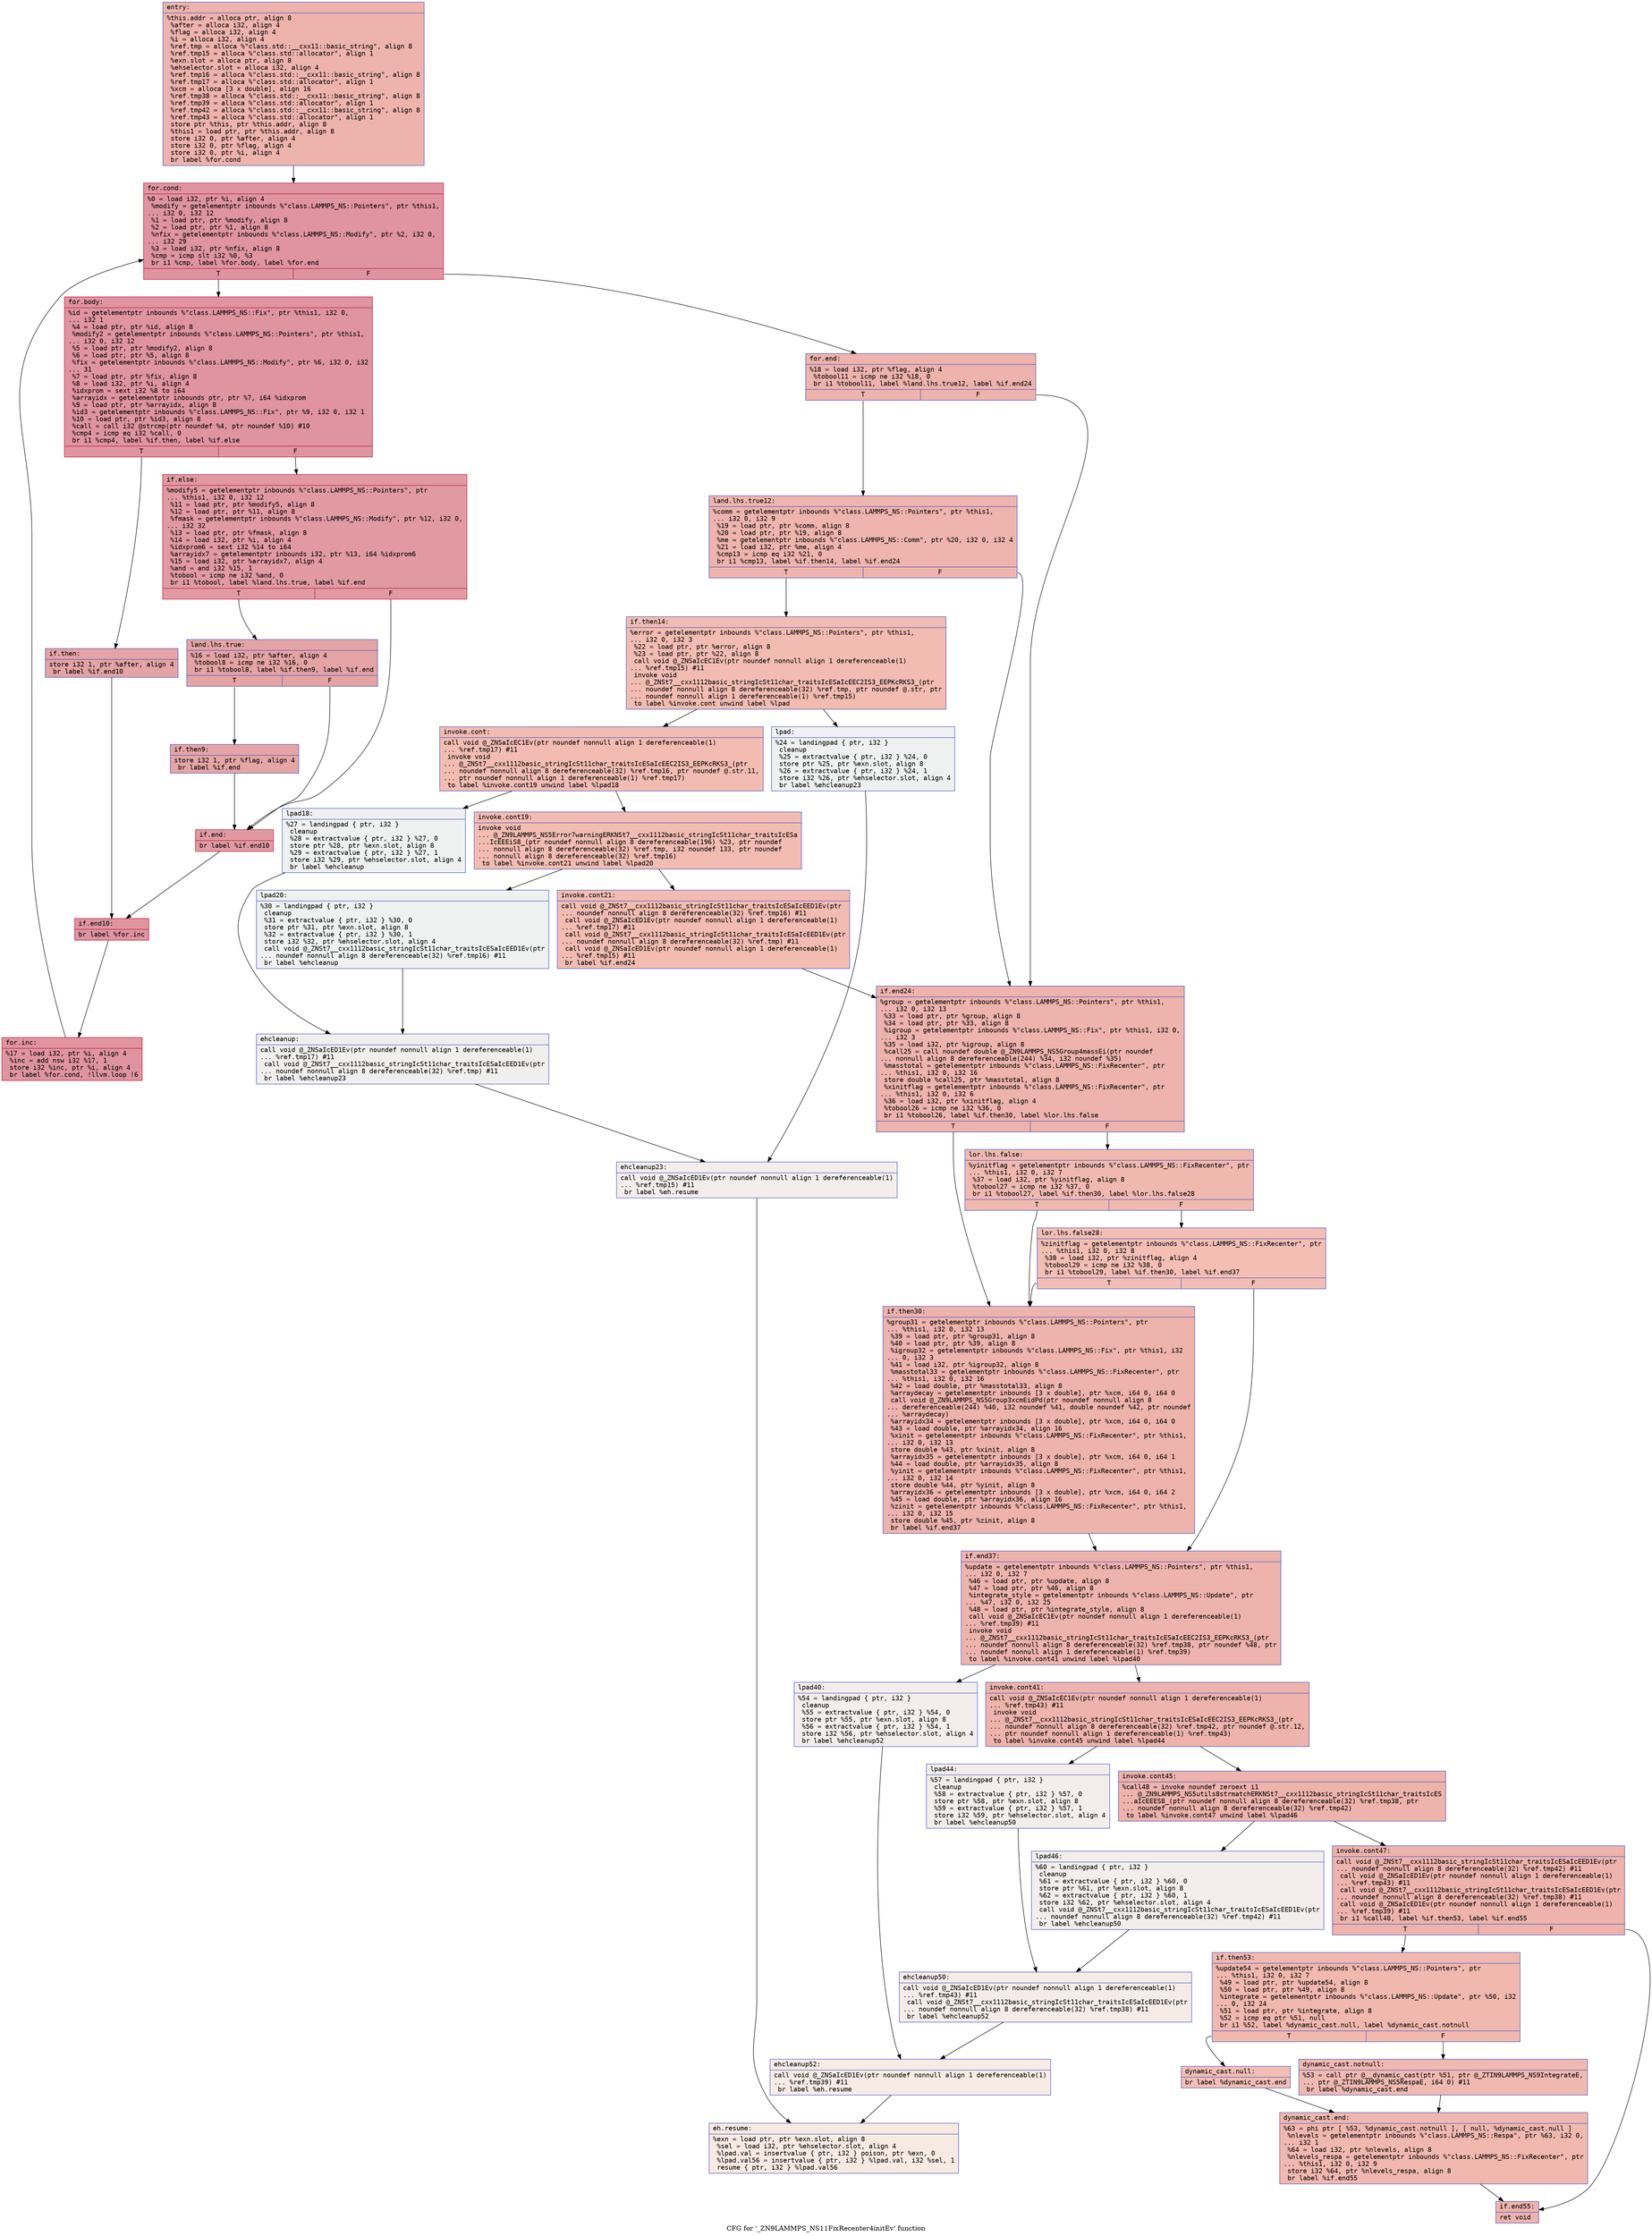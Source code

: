 digraph "CFG for '_ZN9LAMMPS_NS11FixRecenter4initEv' function" {
	label="CFG for '_ZN9LAMMPS_NS11FixRecenter4initEv' function";

	Node0x55b0daa9b350 [shape=record,color="#3d50c3ff", style=filled, fillcolor="#d6524470" fontname="Courier",label="{entry:\l|  %this.addr = alloca ptr, align 8\l  %after = alloca i32, align 4\l  %flag = alloca i32, align 4\l  %i = alloca i32, align 4\l  %ref.tmp = alloca %\"class.std::__cxx11::basic_string\", align 8\l  %ref.tmp15 = alloca %\"class.std::allocator\", align 1\l  %exn.slot = alloca ptr, align 8\l  %ehselector.slot = alloca i32, align 4\l  %ref.tmp16 = alloca %\"class.std::__cxx11::basic_string\", align 8\l  %ref.tmp17 = alloca %\"class.std::allocator\", align 1\l  %xcm = alloca [3 x double], align 16\l  %ref.tmp38 = alloca %\"class.std::__cxx11::basic_string\", align 8\l  %ref.tmp39 = alloca %\"class.std::allocator\", align 1\l  %ref.tmp42 = alloca %\"class.std::__cxx11::basic_string\", align 8\l  %ref.tmp43 = alloca %\"class.std::allocator\", align 1\l  store ptr %this, ptr %this.addr, align 8\l  %this1 = load ptr, ptr %this.addr, align 8\l  store i32 0, ptr %after, align 4\l  store i32 0, ptr %flag, align 4\l  store i32 0, ptr %i, align 4\l  br label %for.cond\l}"];
	Node0x55b0daa9b350 -> Node0x55b0daa9bfe0[tooltip="entry -> for.cond\nProbability 100.00%" ];
	Node0x55b0daa9bfe0 [shape=record,color="#b70d28ff", style=filled, fillcolor="#b70d2870" fontname="Courier",label="{for.cond:\l|  %0 = load i32, ptr %i, align 4\l  %modify = getelementptr inbounds %\"class.LAMMPS_NS::Pointers\", ptr %this1,\l... i32 0, i32 12\l  %1 = load ptr, ptr %modify, align 8\l  %2 = load ptr, ptr %1, align 8\l  %nfix = getelementptr inbounds %\"class.LAMMPS_NS::Modify\", ptr %2, i32 0,\l... i32 29\l  %3 = load i32, ptr %nfix, align 8\l  %cmp = icmp slt i32 %0, %3\l  br i1 %cmp, label %for.body, label %for.end\l|{<s0>T|<s1>F}}"];
	Node0x55b0daa9bfe0:s0 -> Node0x55b0daa9c940[tooltip="for.cond -> for.body\nProbability 96.88%" ];
	Node0x55b0daa9bfe0:s1 -> Node0x55b0daa9c9c0[tooltip="for.cond -> for.end\nProbability 3.12%" ];
	Node0x55b0daa9c940 [shape=record,color="#b70d28ff", style=filled, fillcolor="#b70d2870" fontname="Courier",label="{for.body:\l|  %id = getelementptr inbounds %\"class.LAMMPS_NS::Fix\", ptr %this1, i32 0,\l... i32 1\l  %4 = load ptr, ptr %id, align 8\l  %modify2 = getelementptr inbounds %\"class.LAMMPS_NS::Pointers\", ptr %this1,\l... i32 0, i32 12\l  %5 = load ptr, ptr %modify2, align 8\l  %6 = load ptr, ptr %5, align 8\l  %fix = getelementptr inbounds %\"class.LAMMPS_NS::Modify\", ptr %6, i32 0, i32\l... 31\l  %7 = load ptr, ptr %fix, align 8\l  %8 = load i32, ptr %i, align 4\l  %idxprom = sext i32 %8 to i64\l  %arrayidx = getelementptr inbounds ptr, ptr %7, i64 %idxprom\l  %9 = load ptr, ptr %arrayidx, align 8\l  %id3 = getelementptr inbounds %\"class.LAMMPS_NS::Fix\", ptr %9, i32 0, i32 1\l  %10 = load ptr, ptr %id3, align 8\l  %call = call i32 @strcmp(ptr noundef %4, ptr noundef %10) #10\l  %cmp4 = icmp eq i32 %call, 0\l  br i1 %cmp4, label %if.then, label %if.else\l|{<s0>T|<s1>F}}"];
	Node0x55b0daa9c940:s0 -> Node0x55b0daa9d6e0[tooltip="for.body -> if.then\nProbability 37.50%" ];
	Node0x55b0daa9c940:s1 -> Node0x55b0daa9d750[tooltip="for.body -> if.else\nProbability 62.50%" ];
	Node0x55b0daa9d6e0 [shape=record,color="#3d50c3ff", style=filled, fillcolor="#c32e3170" fontname="Courier",label="{if.then:\l|  store i32 1, ptr %after, align 4\l  br label %if.end10\l}"];
	Node0x55b0daa9d6e0 -> Node0x55b0daa9d910[tooltip="if.then -> if.end10\nProbability 100.00%" ];
	Node0x55b0daa9d750 [shape=record,color="#b70d28ff", style=filled, fillcolor="#bb1b2c70" fontname="Courier",label="{if.else:\l|  %modify5 = getelementptr inbounds %\"class.LAMMPS_NS::Pointers\", ptr\l... %this1, i32 0, i32 12\l  %11 = load ptr, ptr %modify5, align 8\l  %12 = load ptr, ptr %11, align 8\l  %fmask = getelementptr inbounds %\"class.LAMMPS_NS::Modify\", ptr %12, i32 0,\l... i32 32\l  %13 = load ptr, ptr %fmask, align 8\l  %14 = load i32, ptr %i, align 4\l  %idxprom6 = sext i32 %14 to i64\l  %arrayidx7 = getelementptr inbounds i32, ptr %13, i64 %idxprom6\l  %15 = load i32, ptr %arrayidx7, align 4\l  %and = and i32 %15, 1\l  %tobool = icmp ne i32 %and, 0\l  br i1 %tobool, label %land.lhs.true, label %if.end\l|{<s0>T|<s1>F}}"];
	Node0x55b0daa9d750:s0 -> Node0x55b0daa9e140[tooltip="if.else -> land.lhs.true\nProbability 50.00%" ];
	Node0x55b0daa9d750:s1 -> Node0x55b0daa9e1c0[tooltip="if.else -> if.end\nProbability 50.00%" ];
	Node0x55b0daa9e140 [shape=record,color="#3d50c3ff", style=filled, fillcolor="#c32e3170" fontname="Courier",label="{land.lhs.true:\l|  %16 = load i32, ptr %after, align 4\l  %tobool8 = icmp ne i32 %16, 0\l  br i1 %tobool8, label %if.then9, label %if.end\l|{<s0>T|<s1>F}}"];
	Node0x55b0daa9e140:s0 -> Node0x55b0daa9e410[tooltip="land.lhs.true -> if.then9\nProbability 62.50%" ];
	Node0x55b0daa9e140:s1 -> Node0x55b0daa9e1c0[tooltip="land.lhs.true -> if.end\nProbability 37.50%" ];
	Node0x55b0daa9e410 [shape=record,color="#3d50c3ff", style=filled, fillcolor="#c5333470" fontname="Courier",label="{if.then9:\l|  store i32 1, ptr %flag, align 4\l  br label %if.end\l}"];
	Node0x55b0daa9e410 -> Node0x55b0daa9e1c0[tooltip="if.then9 -> if.end\nProbability 100.00%" ];
	Node0x55b0daa9e1c0 [shape=record,color="#b70d28ff", style=filled, fillcolor="#bb1b2c70" fontname="Courier",label="{if.end:\l|  br label %if.end10\l}"];
	Node0x55b0daa9e1c0 -> Node0x55b0daa9d910[tooltip="if.end -> if.end10\nProbability 100.00%" ];
	Node0x55b0daa9d910 [shape=record,color="#b70d28ff", style=filled, fillcolor="#b70d2870" fontname="Courier",label="{if.end10:\l|  br label %for.inc\l}"];
	Node0x55b0daa9d910 -> Node0x55b0daa9e6c0[tooltip="if.end10 -> for.inc\nProbability 100.00%" ];
	Node0x55b0daa9e6c0 [shape=record,color="#b70d28ff", style=filled, fillcolor="#b70d2870" fontname="Courier",label="{for.inc:\l|  %17 = load i32, ptr %i, align 4\l  %inc = add nsw i32 %17, 1\l  store i32 %inc, ptr %i, align 4\l  br label %for.cond, !llvm.loop !6\l}"];
	Node0x55b0daa9e6c0 -> Node0x55b0daa9bfe0[tooltip="for.inc -> for.cond\nProbability 100.00%" ];
	Node0x55b0daa9c9c0 [shape=record,color="#3d50c3ff", style=filled, fillcolor="#d6524470" fontname="Courier",label="{for.end:\l|  %18 = load i32, ptr %flag, align 4\l  %tobool11 = icmp ne i32 %18, 0\l  br i1 %tobool11, label %land.lhs.true12, label %if.end24\l|{<s0>T|<s1>F}}"];
	Node0x55b0daa9c9c0:s0 -> Node0x55b0daa89f00[tooltip="for.end -> land.lhs.true12\nProbability 62.50%" ];
	Node0x55b0daa9c9c0:s1 -> Node0x55b0daa8a5a0[tooltip="for.end -> if.end24\nProbability 37.50%" ];
	Node0x55b0daa89f00 [shape=record,color="#3d50c3ff", style=filled, fillcolor="#d8564670" fontname="Courier",label="{land.lhs.true12:\l|  %comm = getelementptr inbounds %\"class.LAMMPS_NS::Pointers\", ptr %this1,\l... i32 0, i32 9\l  %19 = load ptr, ptr %comm, align 8\l  %20 = load ptr, ptr %19, align 8\l  %me = getelementptr inbounds %\"class.LAMMPS_NS::Comm\", ptr %20, i32 0, i32 4\l  %21 = load i32, ptr %me, align 4\l  %cmp13 = icmp eq i32 %21, 0\l  br i1 %cmp13, label %if.then14, label %if.end24\l|{<s0>T|<s1>F}}"];
	Node0x55b0daa89f00:s0 -> Node0x55b0daa8aaf0[tooltip="land.lhs.true12 -> if.then14\nProbability 37.50%" ];
	Node0x55b0daa89f00:s1 -> Node0x55b0daa8a5a0[tooltip="land.lhs.true12 -> if.end24\nProbability 62.50%" ];
	Node0x55b0daa8aaf0 [shape=record,color="#3d50c3ff", style=filled, fillcolor="#e1675170" fontname="Courier",label="{if.then14:\l|  %error = getelementptr inbounds %\"class.LAMMPS_NS::Pointers\", ptr %this1,\l... i32 0, i32 3\l  %22 = load ptr, ptr %error, align 8\l  %23 = load ptr, ptr %22, align 8\l  call void @_ZNSaIcEC1Ev(ptr noundef nonnull align 1 dereferenceable(1)\l... %ref.tmp15) #11\l  invoke void\l... @_ZNSt7__cxx1112basic_stringIcSt11char_traitsIcESaIcEEC2IS3_EEPKcRKS3_(ptr\l... noundef nonnull align 8 dereferenceable(32) %ref.tmp, ptr noundef @.str, ptr\l... noundef nonnull align 1 dereferenceable(1) %ref.tmp15)\l          to label %invoke.cont unwind label %lpad\l}"];
	Node0x55b0daa8aaf0 -> Node0x55b0daa8af80[tooltip="if.then14 -> invoke.cont\nProbability 100.00%" ];
	Node0x55b0daa8aaf0 -> Node0x55b0daa8b000[tooltip="if.then14 -> lpad\nProbability 0.00%" ];
	Node0x55b0daa8af80 [shape=record,color="#3d50c3ff", style=filled, fillcolor="#e1675170" fontname="Courier",label="{invoke.cont:\l|  call void @_ZNSaIcEC1Ev(ptr noundef nonnull align 1 dereferenceable(1)\l... %ref.tmp17) #11\l  invoke void\l... @_ZNSt7__cxx1112basic_stringIcSt11char_traitsIcESaIcEEC2IS3_EEPKcRKS3_(ptr\l... noundef nonnull align 8 dereferenceable(32) %ref.tmp16, ptr noundef @.str.11,\l... ptr noundef nonnull align 1 dereferenceable(1) %ref.tmp17)\l          to label %invoke.cont19 unwind label %lpad18\l}"];
	Node0x55b0daa8af80 -> Node0x55b0daa8b320[tooltip="invoke.cont -> invoke.cont19\nProbability 100.00%" ];
	Node0x55b0daa8af80 -> Node0x55b0daa8b370[tooltip="invoke.cont -> lpad18\nProbability 0.00%" ];
	Node0x55b0daa8b320 [shape=record,color="#3d50c3ff", style=filled, fillcolor="#e1675170" fontname="Courier",label="{invoke.cont19:\l|  invoke void\l... @_ZN9LAMMPS_NS5Error7warningERKNSt7__cxx1112basic_stringIcSt11char_traitsIcESa\l...IcEEEiS8_(ptr noundef nonnull align 8 dereferenceable(196) %23, ptr noundef\l... nonnull align 8 dereferenceable(32) %ref.tmp, i32 noundef 133, ptr noundef\l... nonnull align 8 dereferenceable(32) %ref.tmp16)\l          to label %invoke.cont21 unwind label %lpad20\l}"];
	Node0x55b0daa8b320 -> Node0x55b0daa8b2d0[tooltip="invoke.cont19 -> invoke.cont21\nProbability 100.00%" ];
	Node0x55b0daa8b320 -> Node0x55b0daa8b5d0[tooltip="invoke.cont19 -> lpad20\nProbability 0.00%" ];
	Node0x55b0daa8b2d0 [shape=record,color="#3d50c3ff", style=filled, fillcolor="#e1675170" fontname="Courier",label="{invoke.cont21:\l|  call void @_ZNSt7__cxx1112basic_stringIcSt11char_traitsIcESaIcEED1Ev(ptr\l... noundef nonnull align 8 dereferenceable(32) %ref.tmp16) #11\l  call void @_ZNSaIcED1Ev(ptr noundef nonnull align 1 dereferenceable(1)\l... %ref.tmp17) #11\l  call void @_ZNSt7__cxx1112basic_stringIcSt11char_traitsIcESaIcEED1Ev(ptr\l... noundef nonnull align 8 dereferenceable(32) %ref.tmp) #11\l  call void @_ZNSaIcED1Ev(ptr noundef nonnull align 1 dereferenceable(1)\l... %ref.tmp15) #11\l  br label %if.end24\l}"];
	Node0x55b0daa8b2d0 -> Node0x55b0daa8a5a0[tooltip="invoke.cont21 -> if.end24\nProbability 100.00%" ];
	Node0x55b0daa8b000 [shape=record,color="#3d50c3ff", style=filled, fillcolor="#dbdcde70" fontname="Courier",label="{lpad:\l|  %24 = landingpad \{ ptr, i32 \}\l          cleanup\l  %25 = extractvalue \{ ptr, i32 \} %24, 0\l  store ptr %25, ptr %exn.slot, align 8\l  %26 = extractvalue \{ ptr, i32 \} %24, 1\l  store i32 %26, ptr %ehselector.slot, align 4\l  br label %ehcleanup23\l}"];
	Node0x55b0daa8b000 -> Node0x55b0daaa2d70[tooltip="lpad -> ehcleanup23\nProbability 100.00%" ];
	Node0x55b0daa8b370 [shape=record,color="#3d50c3ff", style=filled, fillcolor="#dbdcde70" fontname="Courier",label="{lpad18:\l|  %27 = landingpad \{ ptr, i32 \}\l          cleanup\l  %28 = extractvalue \{ ptr, i32 \} %27, 0\l  store ptr %28, ptr %exn.slot, align 8\l  %29 = extractvalue \{ ptr, i32 \} %27, 1\l  store i32 %29, ptr %ehselector.slot, align 4\l  br label %ehcleanup\l}"];
	Node0x55b0daa8b370 -> Node0x55b0daaa30b0[tooltip="lpad18 -> ehcleanup\nProbability 100.00%" ];
	Node0x55b0daa8b5d0 [shape=record,color="#3d50c3ff", style=filled, fillcolor="#dbdcde70" fontname="Courier",label="{lpad20:\l|  %30 = landingpad \{ ptr, i32 \}\l          cleanup\l  %31 = extractvalue \{ ptr, i32 \} %30, 0\l  store ptr %31, ptr %exn.slot, align 8\l  %32 = extractvalue \{ ptr, i32 \} %30, 1\l  store i32 %32, ptr %ehselector.slot, align 4\l  call void @_ZNSt7__cxx1112basic_stringIcSt11char_traitsIcESaIcEED1Ev(ptr\l... noundef nonnull align 8 dereferenceable(32) %ref.tmp16) #11\l  br label %ehcleanup\l}"];
	Node0x55b0daa8b5d0 -> Node0x55b0daaa30b0[tooltip="lpad20 -> ehcleanup\nProbability 100.00%" ];
	Node0x55b0daaa30b0 [shape=record,color="#3d50c3ff", style=filled, fillcolor="#e0dbd870" fontname="Courier",label="{ehcleanup:\l|  call void @_ZNSaIcED1Ev(ptr noundef nonnull align 1 dereferenceable(1)\l... %ref.tmp17) #11\l  call void @_ZNSt7__cxx1112basic_stringIcSt11char_traitsIcESaIcEED1Ev(ptr\l... noundef nonnull align 8 dereferenceable(32) %ref.tmp) #11\l  br label %ehcleanup23\l}"];
	Node0x55b0daaa30b0 -> Node0x55b0daaa2d70[tooltip="ehcleanup -> ehcleanup23\nProbability 100.00%" ];
	Node0x55b0daaa2d70 [shape=record,color="#3d50c3ff", style=filled, fillcolor="#e3d9d370" fontname="Courier",label="{ehcleanup23:\l|  call void @_ZNSaIcED1Ev(ptr noundef nonnull align 1 dereferenceable(1)\l... %ref.tmp15) #11\l  br label %eh.resume\l}"];
	Node0x55b0daaa2d70 -> Node0x55b0daaa3960[tooltip="ehcleanup23 -> eh.resume\nProbability 100.00%" ];
	Node0x55b0daa8a5a0 [shape=record,color="#3d50c3ff", style=filled, fillcolor="#d6524470" fontname="Courier",label="{if.end24:\l|  %group = getelementptr inbounds %\"class.LAMMPS_NS::Pointers\", ptr %this1,\l... i32 0, i32 13\l  %33 = load ptr, ptr %group, align 8\l  %34 = load ptr, ptr %33, align 8\l  %igroup = getelementptr inbounds %\"class.LAMMPS_NS::Fix\", ptr %this1, i32 0,\l... i32 3\l  %35 = load i32, ptr %igroup, align 8\l  %call25 = call noundef double @_ZN9LAMMPS_NS5Group4massEi(ptr noundef\l... nonnull align 8 dereferenceable(244) %34, i32 noundef %35)\l  %masstotal = getelementptr inbounds %\"class.LAMMPS_NS::FixRecenter\", ptr\l... %this1, i32 0, i32 16\l  store double %call25, ptr %masstotal, align 8\l  %xinitflag = getelementptr inbounds %\"class.LAMMPS_NS::FixRecenter\", ptr\l... %this1, i32 0, i32 6\l  %36 = load i32, ptr %xinitflag, align 4\l  %tobool26 = icmp ne i32 %36, 0\l  br i1 %tobool26, label %if.then30, label %lor.lhs.false\l|{<s0>T|<s1>F}}"];
	Node0x55b0daa8a5a0:s0 -> Node0x55b0daaa4330[tooltip="if.end24 -> if.then30\nProbability 62.50%" ];
	Node0x55b0daa8a5a0:s1 -> Node0x55b0daaa43b0[tooltip="if.end24 -> lor.lhs.false\nProbability 37.50%" ];
	Node0x55b0daaa43b0 [shape=record,color="#3d50c3ff", style=filled, fillcolor="#de614d70" fontname="Courier",label="{lor.lhs.false:\l|  %yinitflag = getelementptr inbounds %\"class.LAMMPS_NS::FixRecenter\", ptr\l... %this1, i32 0, i32 7\l  %37 = load i32, ptr %yinitflag, align 8\l  %tobool27 = icmp ne i32 %37, 0\l  br i1 %tobool27, label %if.then30, label %lor.lhs.false28\l|{<s0>T|<s1>F}}"];
	Node0x55b0daaa43b0:s0 -> Node0x55b0daaa4330[tooltip="lor.lhs.false -> if.then30\nProbability 62.50%" ];
	Node0x55b0daaa43b0:s1 -> Node0x55b0daaa4770[tooltip="lor.lhs.false -> lor.lhs.false28\nProbability 37.50%" ];
	Node0x55b0daaa4770 [shape=record,color="#3d50c3ff", style=filled, fillcolor="#e36c5570" fontname="Courier",label="{lor.lhs.false28:\l|  %zinitflag = getelementptr inbounds %\"class.LAMMPS_NS::FixRecenter\", ptr\l... %this1, i32 0, i32 8\l  %38 = load i32, ptr %zinitflag, align 4\l  %tobool29 = icmp ne i32 %38, 0\l  br i1 %tobool29, label %if.then30, label %if.end37\l|{<s0>T|<s1>F}}"];
	Node0x55b0daaa4770:s0 -> Node0x55b0daaa4330[tooltip="lor.lhs.false28 -> if.then30\nProbability 62.50%" ];
	Node0x55b0daaa4770:s1 -> Node0x55b0daaa4ad0[tooltip="lor.lhs.false28 -> if.end37\nProbability 37.50%" ];
	Node0x55b0daaa4330 [shape=record,color="#3d50c3ff", style=filled, fillcolor="#d6524470" fontname="Courier",label="{if.then30:\l|  %group31 = getelementptr inbounds %\"class.LAMMPS_NS::Pointers\", ptr\l... %this1, i32 0, i32 13\l  %39 = load ptr, ptr %group31, align 8\l  %40 = load ptr, ptr %39, align 8\l  %igroup32 = getelementptr inbounds %\"class.LAMMPS_NS::Fix\", ptr %this1, i32\l... 0, i32 3\l  %41 = load i32, ptr %igroup32, align 8\l  %masstotal33 = getelementptr inbounds %\"class.LAMMPS_NS::FixRecenter\", ptr\l... %this1, i32 0, i32 16\l  %42 = load double, ptr %masstotal33, align 8\l  %arraydecay = getelementptr inbounds [3 x double], ptr %xcm, i64 0, i64 0\l  call void @_ZN9LAMMPS_NS5Group3xcmEidPd(ptr noundef nonnull align 8\l... dereferenceable(244) %40, i32 noundef %41, double noundef %42, ptr noundef\l... %arraydecay)\l  %arrayidx34 = getelementptr inbounds [3 x double], ptr %xcm, i64 0, i64 0\l  %43 = load double, ptr %arrayidx34, align 16\l  %xinit = getelementptr inbounds %\"class.LAMMPS_NS::FixRecenter\", ptr %this1,\l... i32 0, i32 13\l  store double %43, ptr %xinit, align 8\l  %arrayidx35 = getelementptr inbounds [3 x double], ptr %xcm, i64 0, i64 1\l  %44 = load double, ptr %arrayidx35, align 8\l  %yinit = getelementptr inbounds %\"class.LAMMPS_NS::FixRecenter\", ptr %this1,\l... i32 0, i32 14\l  store double %44, ptr %yinit, align 8\l  %arrayidx36 = getelementptr inbounds [3 x double], ptr %xcm, i64 0, i64 2\l  %45 = load double, ptr %arrayidx36, align 16\l  %zinit = getelementptr inbounds %\"class.LAMMPS_NS::FixRecenter\", ptr %this1,\l... i32 0, i32 15\l  store double %45, ptr %zinit, align 8\l  br label %if.end37\l}"];
	Node0x55b0daaa4330 -> Node0x55b0daaa4ad0[tooltip="if.then30 -> if.end37\nProbability 100.00%" ];
	Node0x55b0daaa4ad0 [shape=record,color="#3d50c3ff", style=filled, fillcolor="#d6524470" fontname="Courier",label="{if.end37:\l|  %update = getelementptr inbounds %\"class.LAMMPS_NS::Pointers\", ptr %this1,\l... i32 0, i32 7\l  %46 = load ptr, ptr %update, align 8\l  %47 = load ptr, ptr %46, align 8\l  %integrate_style = getelementptr inbounds %\"class.LAMMPS_NS::Update\", ptr\l... %47, i32 0, i32 25\l  %48 = load ptr, ptr %integrate_style, align 8\l  call void @_ZNSaIcEC1Ev(ptr noundef nonnull align 1 dereferenceable(1)\l... %ref.tmp39) #11\l  invoke void\l... @_ZNSt7__cxx1112basic_stringIcSt11char_traitsIcESaIcEEC2IS3_EEPKcRKS3_(ptr\l... noundef nonnull align 8 dereferenceable(32) %ref.tmp38, ptr noundef %48, ptr\l... noundef nonnull align 1 dereferenceable(1) %ref.tmp39)\l          to label %invoke.cont41 unwind label %lpad40\l}"];
	Node0x55b0daaa4ad0 -> Node0x55b0daaa6a70[tooltip="if.end37 -> invoke.cont41\nProbability 100.00%" ];
	Node0x55b0daaa4ad0 -> Node0x55b0daaa6ac0[tooltip="if.end37 -> lpad40\nProbability 0.00%" ];
	Node0x55b0daaa6a70 [shape=record,color="#3d50c3ff", style=filled, fillcolor="#d6524470" fontname="Courier",label="{invoke.cont41:\l|  call void @_ZNSaIcEC1Ev(ptr noundef nonnull align 1 dereferenceable(1)\l... %ref.tmp43) #11\l  invoke void\l... @_ZNSt7__cxx1112basic_stringIcSt11char_traitsIcESaIcEEC2IS3_EEPKcRKS3_(ptr\l... noundef nonnull align 8 dereferenceable(32) %ref.tmp42, ptr noundef @.str.12,\l... ptr noundef nonnull align 1 dereferenceable(1) %ref.tmp43)\l          to label %invoke.cont45 unwind label %lpad44\l}"];
	Node0x55b0daaa6a70 -> Node0x55b0daaa6e40[tooltip="invoke.cont41 -> invoke.cont45\nProbability 100.00%" ];
	Node0x55b0daaa6a70 -> Node0x55b0daaa6e90[tooltip="invoke.cont41 -> lpad44\nProbability 0.00%" ];
	Node0x55b0daaa6e40 [shape=record,color="#3d50c3ff", style=filled, fillcolor="#d6524470" fontname="Courier",label="{invoke.cont45:\l|  %call48 = invoke noundef zeroext i1\l... @_ZN9LAMMPS_NS5utils8strmatchERKNSt7__cxx1112basic_stringIcSt11char_traitsIcES\l...aIcEEES8_(ptr noundef nonnull align 8 dereferenceable(32) %ref.tmp38, ptr\l... noundef nonnull align 8 dereferenceable(32) %ref.tmp42)\l          to label %invoke.cont47 unwind label %lpad46\l}"];
	Node0x55b0daaa6e40 -> Node0x55b0daaa6df0[tooltip="invoke.cont45 -> invoke.cont47\nProbability 100.00%" ];
	Node0x55b0daaa6e40 -> Node0x55b0daaa7180[tooltip="invoke.cont45 -> lpad46\nProbability 0.00%" ];
	Node0x55b0daaa6df0 [shape=record,color="#3d50c3ff", style=filled, fillcolor="#d6524470" fontname="Courier",label="{invoke.cont47:\l|  call void @_ZNSt7__cxx1112basic_stringIcSt11char_traitsIcESaIcEED1Ev(ptr\l... noundef nonnull align 8 dereferenceable(32) %ref.tmp42) #11\l  call void @_ZNSaIcED1Ev(ptr noundef nonnull align 1 dereferenceable(1)\l... %ref.tmp43) #11\l  call void @_ZNSt7__cxx1112basic_stringIcSt11char_traitsIcESaIcEED1Ev(ptr\l... noundef nonnull align 8 dereferenceable(32) %ref.tmp38) #11\l  call void @_ZNSaIcED1Ev(ptr noundef nonnull align 1 dereferenceable(1)\l... %ref.tmp39) #11\l  br i1 %call48, label %if.then53, label %if.end55\l|{<s0>T|<s1>F}}"];
	Node0x55b0daaa6df0:s0 -> Node0x55b0daa8a3c0[tooltip="invoke.cont47 -> if.then53\nProbability 50.00%" ];
	Node0x55b0daaa6df0:s1 -> Node0x55b0daa8a440[tooltip="invoke.cont47 -> if.end55\nProbability 50.00%" ];
	Node0x55b0daa8a3c0 [shape=record,color="#3d50c3ff", style=filled, fillcolor="#dc5d4a70" fontname="Courier",label="{if.then53:\l|  %update54 = getelementptr inbounds %\"class.LAMMPS_NS::Pointers\", ptr\l... %this1, i32 0, i32 7\l  %49 = load ptr, ptr %update54, align 8\l  %50 = load ptr, ptr %49, align 8\l  %integrate = getelementptr inbounds %\"class.LAMMPS_NS::Update\", ptr %50, i32\l... 0, i32 24\l  %51 = load ptr, ptr %integrate, align 8\l  %52 = icmp eq ptr %51, null\l  br i1 %52, label %dynamic_cast.null, label %dynamic_cast.notnull\l|{<s0>T|<s1>F}}"];
	Node0x55b0daa8a3c0:s0 -> Node0x55b0daaa8520[tooltip="if.then53 -> dynamic_cast.null\nProbability 37.50%" ];
	Node0x55b0daa8a3c0:s1 -> Node0x55b0daaa85a0[tooltip="if.then53 -> dynamic_cast.notnull\nProbability 62.50%" ];
	Node0x55b0daaa85a0 [shape=record,color="#3d50c3ff", style=filled, fillcolor="#de614d70" fontname="Courier",label="{dynamic_cast.notnull:\l|  %53 = call ptr @__dynamic_cast(ptr %51, ptr @_ZTIN9LAMMPS_NS9IntegrateE,\l... ptr @_ZTIN9LAMMPS_NS5RespaE, i64 0) #11\l  br label %dynamic_cast.end\l}"];
	Node0x55b0daaa85a0 -> Node0x55b0daaa89c0[tooltip="dynamic_cast.notnull -> dynamic_cast.end\nProbability 100.00%" ];
	Node0x55b0daaa6ac0 [shape=record,color="#3d50c3ff", style=filled, fillcolor="#e5d8d170" fontname="Courier",label="{lpad40:\l|  %54 = landingpad \{ ptr, i32 \}\l          cleanup\l  %55 = extractvalue \{ ptr, i32 \} %54, 0\l  store ptr %55, ptr %exn.slot, align 8\l  %56 = extractvalue \{ ptr, i32 \} %54, 1\l  store i32 %56, ptr %ehselector.slot, align 4\l  br label %ehcleanup52\l}"];
	Node0x55b0daaa6ac0 -> Node0x55b0daaa8d40[tooltip="lpad40 -> ehcleanup52\nProbability 100.00%" ];
	Node0x55b0daaa6e90 [shape=record,color="#3d50c3ff", style=filled, fillcolor="#e5d8d170" fontname="Courier",label="{lpad44:\l|  %57 = landingpad \{ ptr, i32 \}\l          cleanup\l  %58 = extractvalue \{ ptr, i32 \} %57, 0\l  store ptr %58, ptr %exn.slot, align 8\l  %59 = extractvalue \{ ptr, i32 \} %57, 1\l  store i32 %59, ptr %ehselector.slot, align 4\l  br label %ehcleanup50\l}"];
	Node0x55b0daaa6e90 -> Node0x55b0daaa90e0[tooltip="lpad44 -> ehcleanup50\nProbability 100.00%" ];
	Node0x55b0daaa7180 [shape=record,color="#3d50c3ff", style=filled, fillcolor="#e5d8d170" fontname="Courier",label="{lpad46:\l|  %60 = landingpad \{ ptr, i32 \}\l          cleanup\l  %61 = extractvalue \{ ptr, i32 \} %60, 0\l  store ptr %61, ptr %exn.slot, align 8\l  %62 = extractvalue \{ ptr, i32 \} %60, 1\l  store i32 %62, ptr %ehselector.slot, align 4\l  call void @_ZNSt7__cxx1112basic_stringIcSt11char_traitsIcESaIcEED1Ev(ptr\l... noundef nonnull align 8 dereferenceable(32) %ref.tmp42) #11\l  br label %ehcleanup50\l}"];
	Node0x55b0daaa7180 -> Node0x55b0daaa90e0[tooltip="lpad46 -> ehcleanup50\nProbability 100.00%" ];
	Node0x55b0daaa90e0 [shape=record,color="#3d50c3ff", style=filled, fillcolor="#ead5c970" fontname="Courier",label="{ehcleanup50:\l|  call void @_ZNSaIcED1Ev(ptr noundef nonnull align 1 dereferenceable(1)\l... %ref.tmp43) #11\l  call void @_ZNSt7__cxx1112basic_stringIcSt11char_traitsIcESaIcEED1Ev(ptr\l... noundef nonnull align 8 dereferenceable(32) %ref.tmp38) #11\l  br label %ehcleanup52\l}"];
	Node0x55b0daaa90e0 -> Node0x55b0daaa8d40[tooltip="ehcleanup50 -> ehcleanup52\nProbability 100.00%" ];
	Node0x55b0daaa8d40 [shape=record,color="#3d50c3ff", style=filled, fillcolor="#ecd3c570" fontname="Courier",label="{ehcleanup52:\l|  call void @_ZNSaIcED1Ev(ptr noundef nonnull align 1 dereferenceable(1)\l... %ref.tmp39) #11\l  br label %eh.resume\l}"];
	Node0x55b0daaa8d40 -> Node0x55b0daaa3960[tooltip="ehcleanup52 -> eh.resume\nProbability 100.00%" ];
	Node0x55b0daaa8520 [shape=record,color="#3d50c3ff", style=filled, fillcolor="#e36c5570" fontname="Courier",label="{dynamic_cast.null:\l|  br label %dynamic_cast.end\l}"];
	Node0x55b0daaa8520 -> Node0x55b0daaa89c0[tooltip="dynamic_cast.null -> dynamic_cast.end\nProbability 100.00%" ];
	Node0x55b0daaa89c0 [shape=record,color="#3d50c3ff", style=filled, fillcolor="#dc5d4a70" fontname="Courier",label="{dynamic_cast.end:\l|  %63 = phi ptr [ %53, %dynamic_cast.notnull ], [ null, %dynamic_cast.null ]\l  %nlevels = getelementptr inbounds %\"class.LAMMPS_NS::Respa\", ptr %63, i32 0,\l... i32 1\l  %64 = load i32, ptr %nlevels, align 8\l  %nlevels_respa = getelementptr inbounds %\"class.LAMMPS_NS::FixRecenter\", ptr\l... %this1, i32 0, i32 9\l  store i32 %64, ptr %nlevels_respa, align 8\l  br label %if.end55\l}"];
	Node0x55b0daaa89c0 -> Node0x55b0daa8a440[tooltip="dynamic_cast.end -> if.end55\nProbability 100.00%" ];
	Node0x55b0daa8a440 [shape=record,color="#3d50c3ff", style=filled, fillcolor="#d6524470" fontname="Courier",label="{if.end55:\l|  ret void\l}"];
	Node0x55b0daaa3960 [shape=record,color="#3d50c3ff", style=filled, fillcolor="#eed0c070" fontname="Courier",label="{eh.resume:\l|  %exn = load ptr, ptr %exn.slot, align 8\l  %sel = load i32, ptr %ehselector.slot, align 4\l  %lpad.val = insertvalue \{ ptr, i32 \} poison, ptr %exn, 0\l  %lpad.val56 = insertvalue \{ ptr, i32 \} %lpad.val, i32 %sel, 1\l  resume \{ ptr, i32 \} %lpad.val56\l}"];
}
